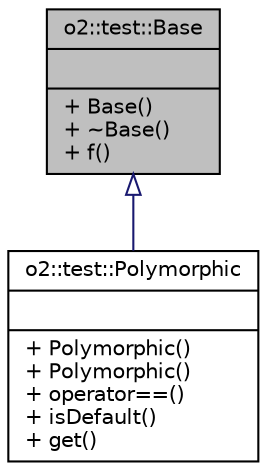 digraph "o2::test::Base"
{
 // INTERACTIVE_SVG=YES
  bgcolor="transparent";
  edge [fontname="Helvetica",fontsize="10",labelfontname="Helvetica",labelfontsize="10"];
  node [fontname="Helvetica",fontsize="10",shape=record];
  Node1 [label="{o2::test::Base\n||+ Base()\l+ ~Base()\l+ f()\l}",height=0.2,width=0.4,color="black", fillcolor="grey75", style="filled" fontcolor="black"];
  Node1 -> Node2 [dir="back",color="midnightblue",fontsize="10",style="solid",arrowtail="onormal",fontname="Helvetica"];
  Node2 [label="{o2::test::Polymorphic\n||+ Polymorphic()\l+ Polymorphic()\l+ operator==()\l+ isDefault()\l+ get()\l}",height=0.2,width=0.4,color="black",URL="$d2/d7e/classo2_1_1test_1_1Polymorphic.html"];
}
